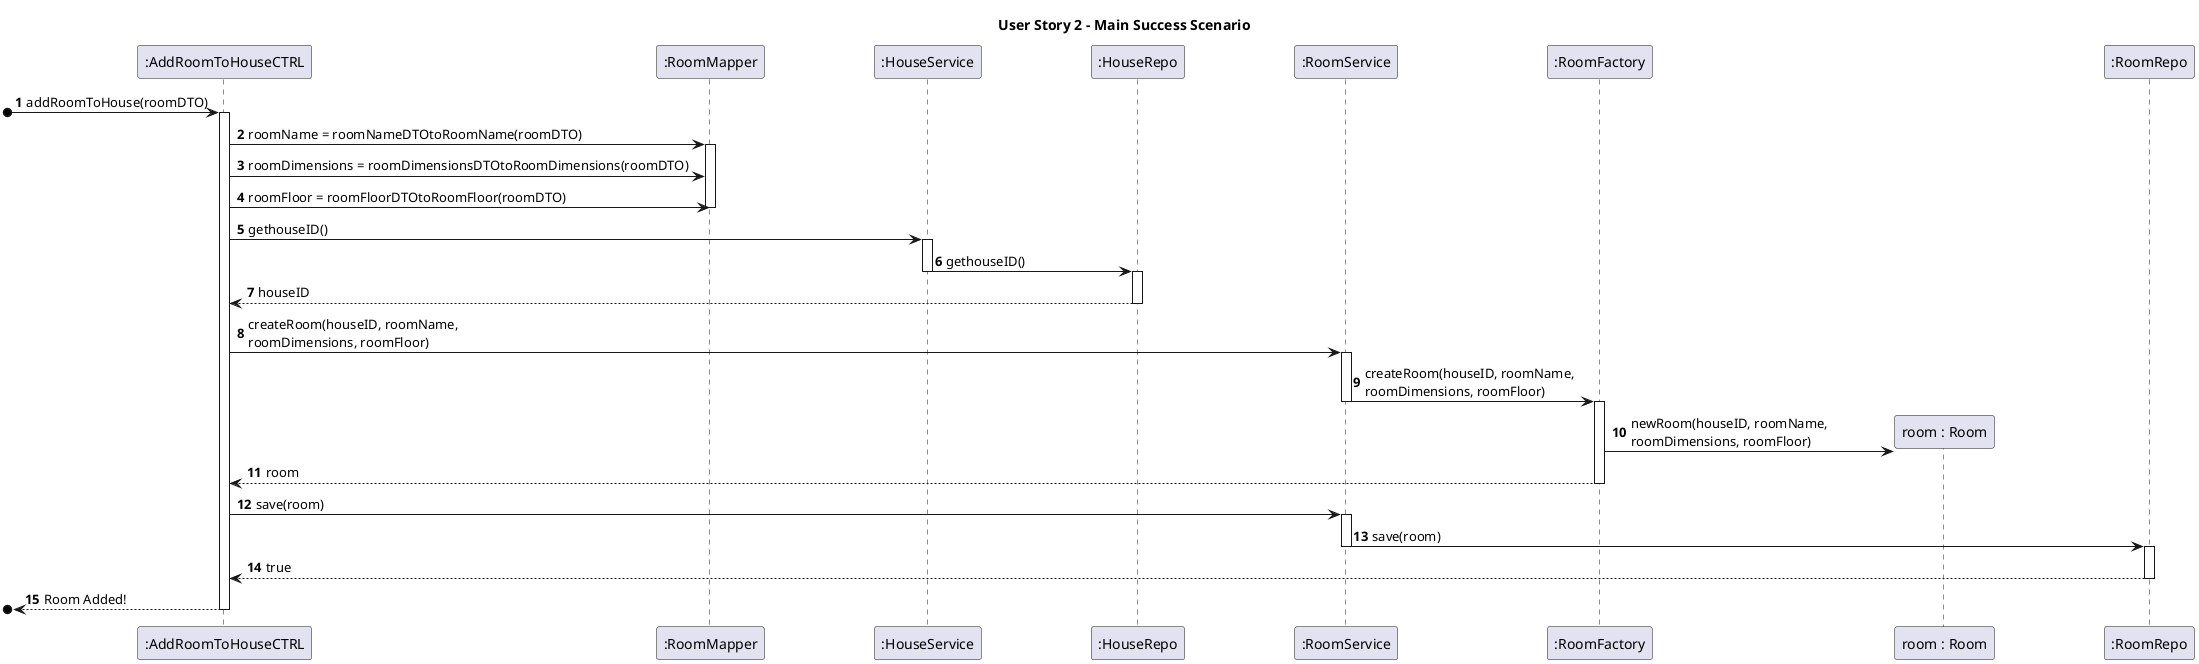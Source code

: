 @startuml
autonumber
title User Story 2 - Main Success Scenario
participant ":AddRoomToHouseCTRL" as C
participant ":RoomMapper" as Rm
participant ":HouseService" as Hs
participant ":HouseRepo" as Hr
participant ":RoomService" as Rs
participant ":RoomFactory" as fR
participant "room : Room" as R
participant ":RoomRepo" as rR
skinparam ParticipantPadding 50

[o-> C : addRoomToHouse(roomDTO)
activate C
C -> Rm : roomName = roomNameDTOtoRoomName(roomDTO)
activate Rm
C -> Rm : roomDimensions = roomDimensionsDTOtoRoomDimensions(roomDTO)
C -> Rm : roomFloor = roomFloorDTOtoRoomFloor(roomDTO)
deactivate Rm
C -> Hs : gethouseID()
activate Hs
Hs -> Hr : gethouseID()
deactivate Hs
activate Hr
C <-- Hr : houseID
deactivate Hr
C -> Rs : createRoom(houseID, roomName, \nroomDimensions, roomFloor)
activate Rs
Rs -> fR : createRoom(houseID, roomName, \nroomDimensions, roomFloor)
deactivate Rs

activate fR
fR -> R** : newRoom(houseID, roomName,\nroomDimensions, roomFloor)
C <-- fR : room
deactivate fR

C -> Rs : save(room)
activate Rs
Rs -> rR : save(room)
deactivate Rs
activate rR
C <-- rR : true
deactivate rR
[o<-- C : Room Added!
deactivate C


@enduml